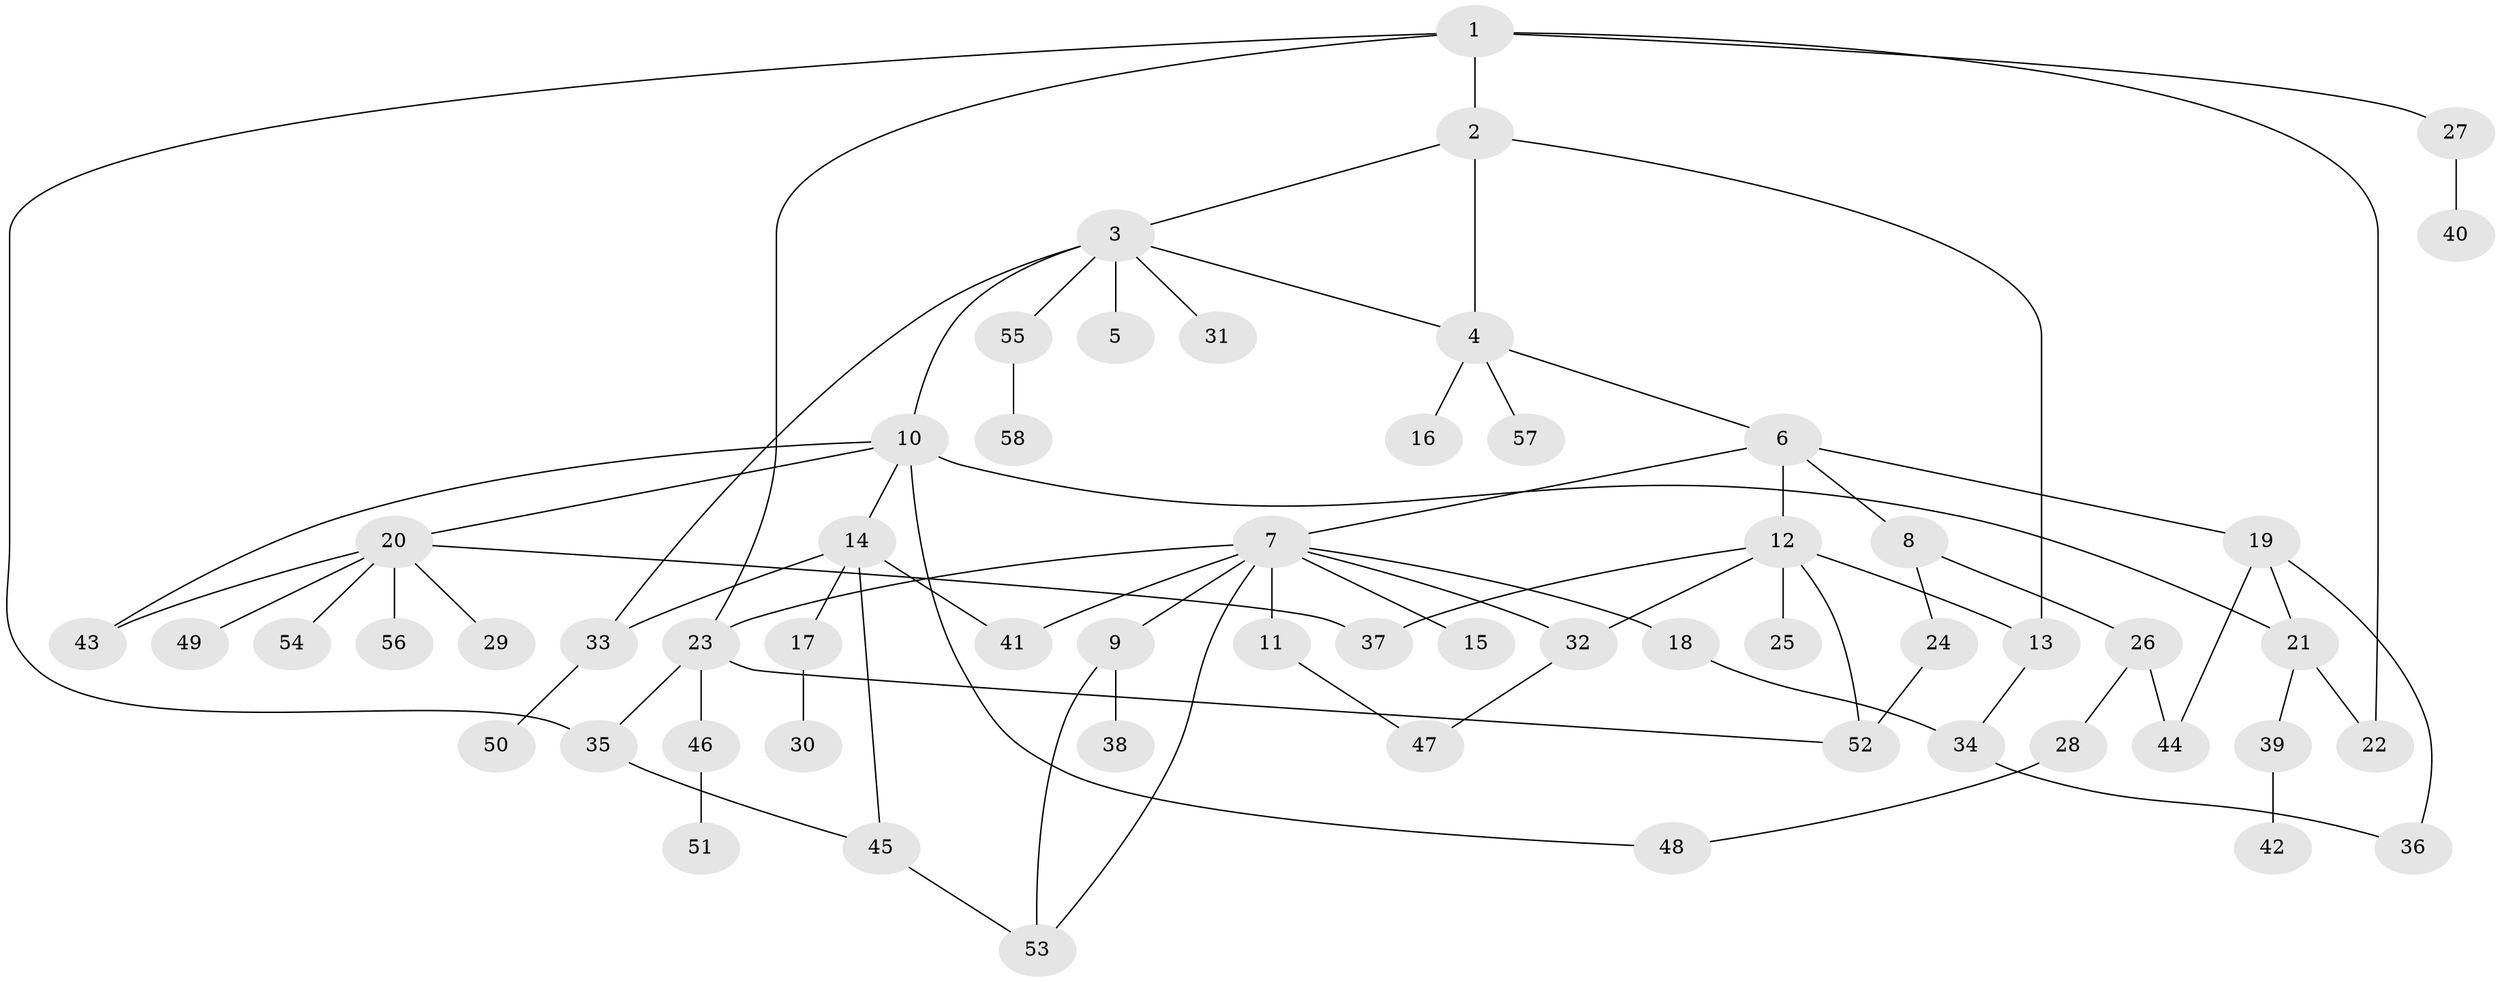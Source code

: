 // coarse degree distribution, {4: 0.20689655172413793, 6: 0.10344827586206896, 5: 0.13793103448275862, 1: 0.3103448275862069, 3: 0.10344827586206896, 2: 0.13793103448275862}
// Generated by graph-tools (version 1.1) at 2025/36/03/04/25 23:36:10]
// undirected, 58 vertices, 78 edges
graph export_dot {
  node [color=gray90,style=filled];
  1;
  2;
  3;
  4;
  5;
  6;
  7;
  8;
  9;
  10;
  11;
  12;
  13;
  14;
  15;
  16;
  17;
  18;
  19;
  20;
  21;
  22;
  23;
  24;
  25;
  26;
  27;
  28;
  29;
  30;
  31;
  32;
  33;
  34;
  35;
  36;
  37;
  38;
  39;
  40;
  41;
  42;
  43;
  44;
  45;
  46;
  47;
  48;
  49;
  50;
  51;
  52;
  53;
  54;
  55;
  56;
  57;
  58;
  1 -- 2;
  1 -- 27;
  1 -- 22;
  1 -- 23;
  1 -- 35;
  2 -- 3;
  2 -- 4;
  2 -- 13;
  3 -- 5;
  3 -- 10;
  3 -- 31;
  3 -- 55;
  3 -- 4;
  3 -- 33;
  4 -- 6;
  4 -- 16;
  4 -- 57;
  6 -- 7;
  6 -- 8;
  6 -- 12;
  6 -- 19;
  7 -- 9;
  7 -- 11;
  7 -- 15;
  7 -- 18;
  7 -- 23;
  7 -- 32;
  7 -- 41;
  7 -- 53;
  8 -- 24;
  8 -- 26;
  9 -- 38;
  9 -- 53;
  10 -- 14;
  10 -- 20;
  10 -- 21;
  10 -- 43;
  10 -- 48;
  11 -- 47;
  12 -- 25;
  12 -- 52;
  12 -- 37;
  12 -- 13;
  12 -- 32;
  13 -- 34;
  14 -- 17;
  14 -- 33;
  14 -- 45;
  14 -- 41;
  17 -- 30;
  18 -- 34;
  19 -- 21;
  19 -- 44;
  19 -- 36;
  20 -- 29;
  20 -- 37;
  20 -- 43;
  20 -- 49;
  20 -- 54;
  20 -- 56;
  21 -- 22;
  21 -- 39;
  23 -- 35;
  23 -- 46;
  23 -- 52;
  24 -- 52;
  26 -- 28;
  26 -- 44;
  27 -- 40;
  28 -- 48;
  32 -- 47;
  33 -- 50;
  34 -- 36;
  35 -- 45;
  39 -- 42;
  45 -- 53;
  46 -- 51;
  55 -- 58;
}
